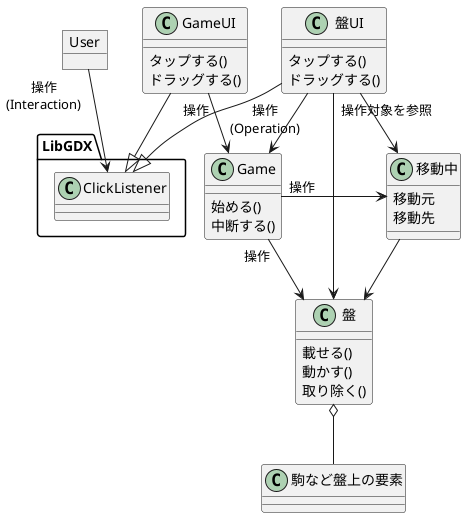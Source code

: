 @startuml

object User
class Game{
始める()
中断する()
}
class 盤UI{
タップする()
ドラッグする()
}
class GameUI{
タップする()
ドラッグする()
}
package LibGDX{
class ClickListener
}
class 盤{
載せる()
動かす()
取り除く()
}
class 移動中{
移動元
移動先
}
User "操作\n(Interaction)" --> ClickListener
盤UI --|> ClickListener
GameUI --|> ClickListener
GameUI "操作"--> Game
盤UI "操作\n(Operation)"--> Game
盤UI "操作対象を参照"--> 盤
盤UI --> 移動中
移動中 --> 盤
Game  "操作"--> 盤
Game  "操作"-right-> 移動中
盤 o-- 駒など盤上の要素
@enduml